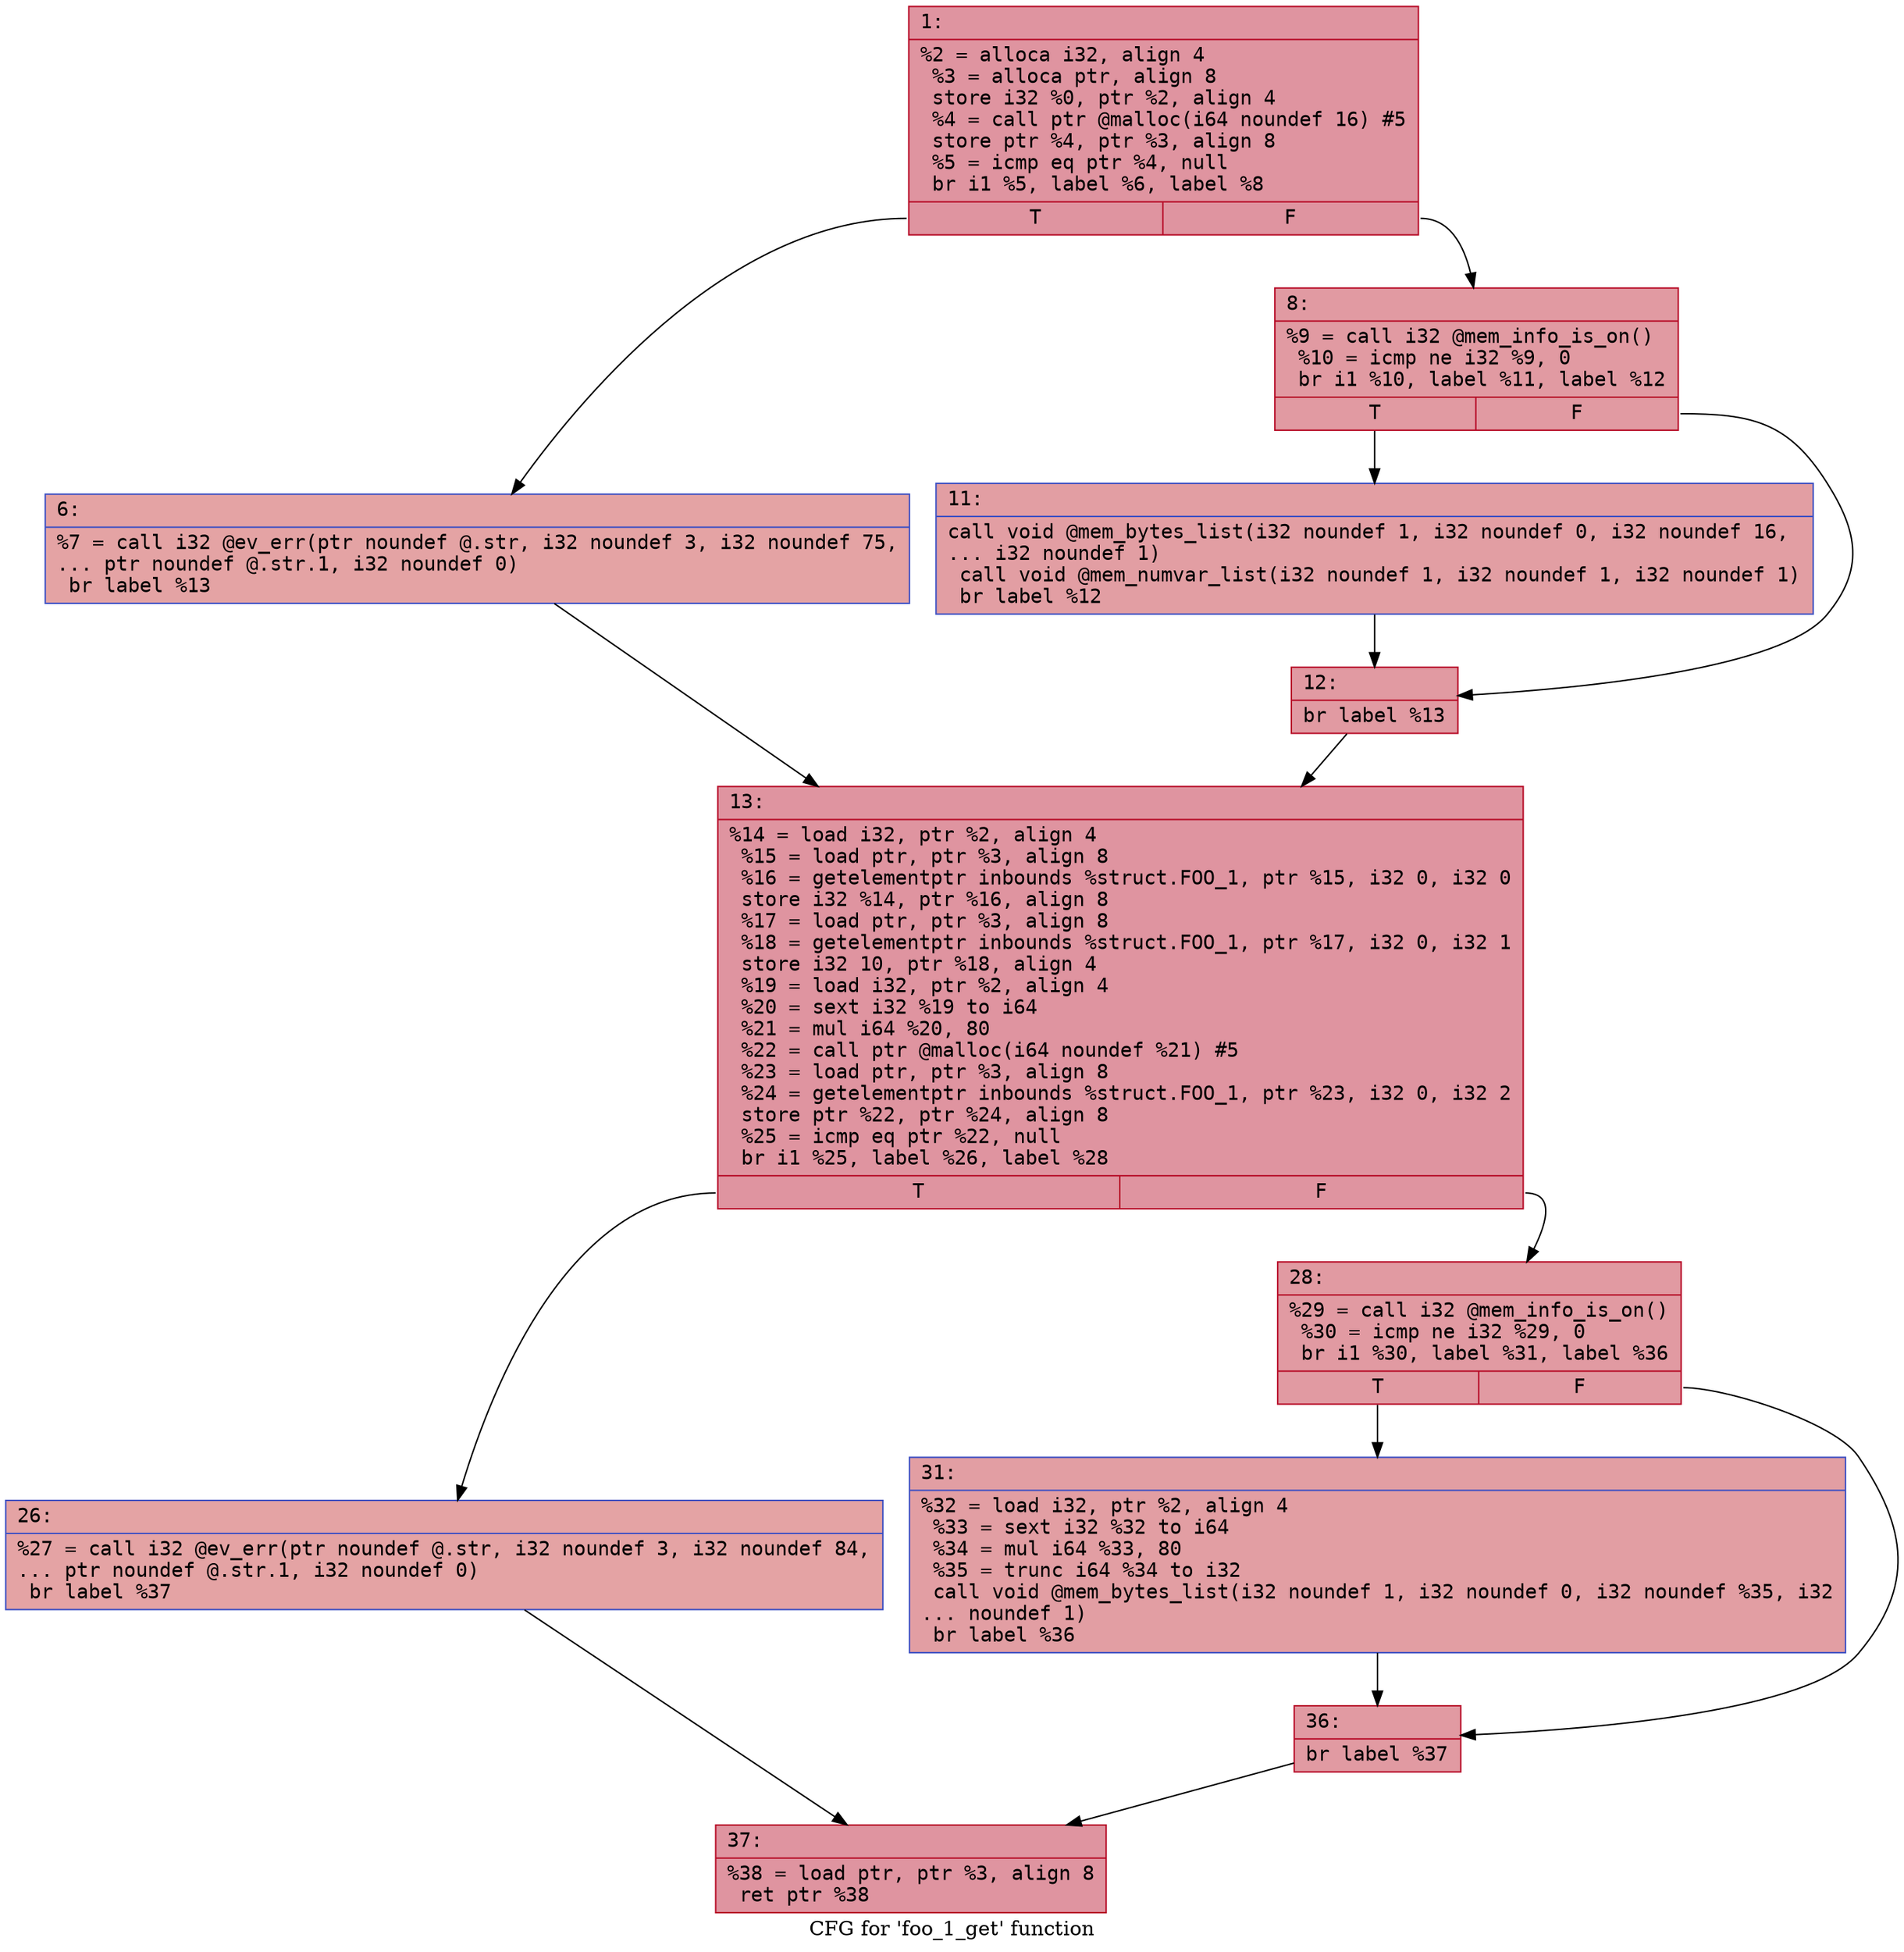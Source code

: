 digraph "CFG for 'foo_1_get' function" {
	label="CFG for 'foo_1_get' function";

	Node0x6000036c2760 [shape=record,color="#b70d28ff", style=filled, fillcolor="#b70d2870" fontname="Courier",label="{1:\l|  %2 = alloca i32, align 4\l  %3 = alloca ptr, align 8\l  store i32 %0, ptr %2, align 4\l  %4 = call ptr @malloc(i64 noundef 16) #5\l  store ptr %4, ptr %3, align 8\l  %5 = icmp eq ptr %4, null\l  br i1 %5, label %6, label %8\l|{<s0>T|<s1>F}}"];
	Node0x6000036c2760:s0 -> Node0x6000036c27b0[tooltip="1 -> 6\nProbability 37.50%" ];
	Node0x6000036c2760:s1 -> Node0x6000036c2800[tooltip="1 -> 8\nProbability 62.50%" ];
	Node0x6000036c27b0 [shape=record,color="#3d50c3ff", style=filled, fillcolor="#c32e3170" fontname="Courier",label="{6:\l|  %7 = call i32 @ev_err(ptr noundef @.str, i32 noundef 3, i32 noundef 75,\l... ptr noundef @.str.1, i32 noundef 0)\l  br label %13\l}"];
	Node0x6000036c27b0 -> Node0x6000036c28f0[tooltip="6 -> 13\nProbability 100.00%" ];
	Node0x6000036c2800 [shape=record,color="#b70d28ff", style=filled, fillcolor="#bb1b2c70" fontname="Courier",label="{8:\l|  %9 = call i32 @mem_info_is_on()\l  %10 = icmp ne i32 %9, 0\l  br i1 %10, label %11, label %12\l|{<s0>T|<s1>F}}"];
	Node0x6000036c2800:s0 -> Node0x6000036c2850[tooltip="8 -> 11\nProbability 62.50%" ];
	Node0x6000036c2800:s1 -> Node0x6000036c28a0[tooltip="8 -> 12\nProbability 37.50%" ];
	Node0x6000036c2850 [shape=record,color="#3d50c3ff", style=filled, fillcolor="#be242e70" fontname="Courier",label="{11:\l|  call void @mem_bytes_list(i32 noundef 1, i32 noundef 0, i32 noundef 16,\l... i32 noundef 1)\l  call void @mem_numvar_list(i32 noundef 1, i32 noundef 1, i32 noundef 1)\l  br label %12\l}"];
	Node0x6000036c2850 -> Node0x6000036c28a0[tooltip="11 -> 12\nProbability 100.00%" ];
	Node0x6000036c28a0 [shape=record,color="#b70d28ff", style=filled, fillcolor="#bb1b2c70" fontname="Courier",label="{12:\l|  br label %13\l}"];
	Node0x6000036c28a0 -> Node0x6000036c28f0[tooltip="12 -> 13\nProbability 100.00%" ];
	Node0x6000036c28f0 [shape=record,color="#b70d28ff", style=filled, fillcolor="#b70d2870" fontname="Courier",label="{13:\l|  %14 = load i32, ptr %2, align 4\l  %15 = load ptr, ptr %3, align 8\l  %16 = getelementptr inbounds %struct.FOO_1, ptr %15, i32 0, i32 0\l  store i32 %14, ptr %16, align 8\l  %17 = load ptr, ptr %3, align 8\l  %18 = getelementptr inbounds %struct.FOO_1, ptr %17, i32 0, i32 1\l  store i32 10, ptr %18, align 4\l  %19 = load i32, ptr %2, align 4\l  %20 = sext i32 %19 to i64\l  %21 = mul i64 %20, 80\l  %22 = call ptr @malloc(i64 noundef %21) #5\l  %23 = load ptr, ptr %3, align 8\l  %24 = getelementptr inbounds %struct.FOO_1, ptr %23, i32 0, i32 2\l  store ptr %22, ptr %24, align 8\l  %25 = icmp eq ptr %22, null\l  br i1 %25, label %26, label %28\l|{<s0>T|<s1>F}}"];
	Node0x6000036c28f0:s0 -> Node0x6000036c2940[tooltip="13 -> 26\nProbability 37.50%" ];
	Node0x6000036c28f0:s1 -> Node0x6000036c2990[tooltip="13 -> 28\nProbability 62.50%" ];
	Node0x6000036c2940 [shape=record,color="#3d50c3ff", style=filled, fillcolor="#c32e3170" fontname="Courier",label="{26:\l|  %27 = call i32 @ev_err(ptr noundef @.str, i32 noundef 3, i32 noundef 84,\l... ptr noundef @.str.1, i32 noundef 0)\l  br label %37\l}"];
	Node0x6000036c2940 -> Node0x6000036c2a80[tooltip="26 -> 37\nProbability 100.00%" ];
	Node0x6000036c2990 [shape=record,color="#b70d28ff", style=filled, fillcolor="#bb1b2c70" fontname="Courier",label="{28:\l|  %29 = call i32 @mem_info_is_on()\l  %30 = icmp ne i32 %29, 0\l  br i1 %30, label %31, label %36\l|{<s0>T|<s1>F}}"];
	Node0x6000036c2990:s0 -> Node0x6000036c29e0[tooltip="28 -> 31\nProbability 62.50%" ];
	Node0x6000036c2990:s1 -> Node0x6000036c2a30[tooltip="28 -> 36\nProbability 37.50%" ];
	Node0x6000036c29e0 [shape=record,color="#3d50c3ff", style=filled, fillcolor="#be242e70" fontname="Courier",label="{31:\l|  %32 = load i32, ptr %2, align 4\l  %33 = sext i32 %32 to i64\l  %34 = mul i64 %33, 80\l  %35 = trunc i64 %34 to i32\l  call void @mem_bytes_list(i32 noundef 1, i32 noundef 0, i32 noundef %35, i32\l... noundef 1)\l  br label %36\l}"];
	Node0x6000036c29e0 -> Node0x6000036c2a30[tooltip="31 -> 36\nProbability 100.00%" ];
	Node0x6000036c2a30 [shape=record,color="#b70d28ff", style=filled, fillcolor="#bb1b2c70" fontname="Courier",label="{36:\l|  br label %37\l}"];
	Node0x6000036c2a30 -> Node0x6000036c2a80[tooltip="36 -> 37\nProbability 100.00%" ];
	Node0x6000036c2a80 [shape=record,color="#b70d28ff", style=filled, fillcolor="#b70d2870" fontname="Courier",label="{37:\l|  %38 = load ptr, ptr %3, align 8\l  ret ptr %38\l}"];
}

